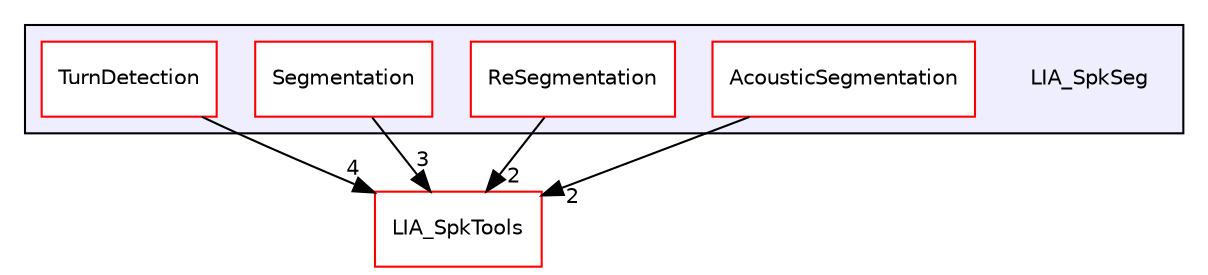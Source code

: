 digraph "LIA_SpkSeg" {
  compound=true
  node [ fontsize="10", fontname="Helvetica"];
  edge [ labelfontsize="10", labelfontname="Helvetica"];
  subgraph clusterdir_3139d21346e49659f28e3a199168f01b {
    graph [ bgcolor="#eeeeff", pencolor="black", label="" URL="dir_3139d21346e49659f28e3a199168f01b.html"];
    dir_3139d21346e49659f28e3a199168f01b [shape=plaintext label="LIA_SpkSeg"];
    dir_70ed66c36aca9f6ba435097bf7276a4f [shape=box label="AcousticSegmentation" color="red" fillcolor="white" style="filled" URL="dir_70ed66c36aca9f6ba435097bf7276a4f.html"];
    dir_9078f5df4e5e5291265130efe2cc83ae [shape=box label="ReSegmentation" color="red" fillcolor="white" style="filled" URL="dir_9078f5df4e5e5291265130efe2cc83ae.html"];
    dir_f33fabf15cdfe902d0a892de76a9ca4f [shape=box label="Segmentation" color="red" fillcolor="white" style="filled" URL="dir_f33fabf15cdfe902d0a892de76a9ca4f.html"];
    dir_8f65f28f96eea69c9d669c1f43ae7aa8 [shape=box label="TurnDetection" color="red" fillcolor="white" style="filled" URL="dir_8f65f28f96eea69c9d669c1f43ae7aa8.html"];
  }
  dir_7b9f40c7474acebf25e66f966c5b9c6a [shape=box label="LIA_SpkTools" fillcolor="white" style="filled" color="red" URL="dir_7b9f40c7474acebf25e66f966c5b9c6a.html"];
  dir_9078f5df4e5e5291265130efe2cc83ae->dir_7b9f40c7474acebf25e66f966c5b9c6a [headlabel="2", labeldistance=1.5 headhref="dir_000101_000110.html"];
  dir_8f65f28f96eea69c9d669c1f43ae7aa8->dir_7b9f40c7474acebf25e66f966c5b9c6a [headlabel="4", labeldistance=1.5 headhref="dir_000107_000110.html"];
  dir_f33fabf15cdfe902d0a892de76a9ca4f->dir_7b9f40c7474acebf25e66f966c5b9c6a [headlabel="3", labeldistance=1.5 headhref="dir_000104_000110.html"];
  dir_70ed66c36aca9f6ba435097bf7276a4f->dir_7b9f40c7474acebf25e66f966c5b9c6a [headlabel="2", labeldistance=1.5 headhref="dir_000098_000110.html"];
}
